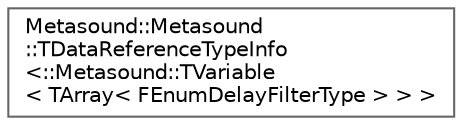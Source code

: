 digraph "Graphical Class Hierarchy"
{
 // INTERACTIVE_SVG=YES
 // LATEX_PDF_SIZE
  bgcolor="transparent";
  edge [fontname=Helvetica,fontsize=10,labelfontname=Helvetica,labelfontsize=10];
  node [fontname=Helvetica,fontsize=10,shape=box,height=0.2,width=0.4];
  rankdir="LR";
  Node0 [id="Node000000",label="Metasound::Metasound\l::TDataReferenceTypeInfo\l\<::Metasound::TVariable\l\< TArray\< FEnumDelayFilterType \> \> \>",height=0.2,width=0.4,color="grey40", fillcolor="white", style="filled",URL="$d2/dea/structMetasound_1_1_1_1Metasound_1_1TDataReferenceTypeInfo_3_1_1Metasound_1_1TVariable_3_01TArraee93dd35e5aad9095d75851a321d9382.html",tooltip=" "];
}
